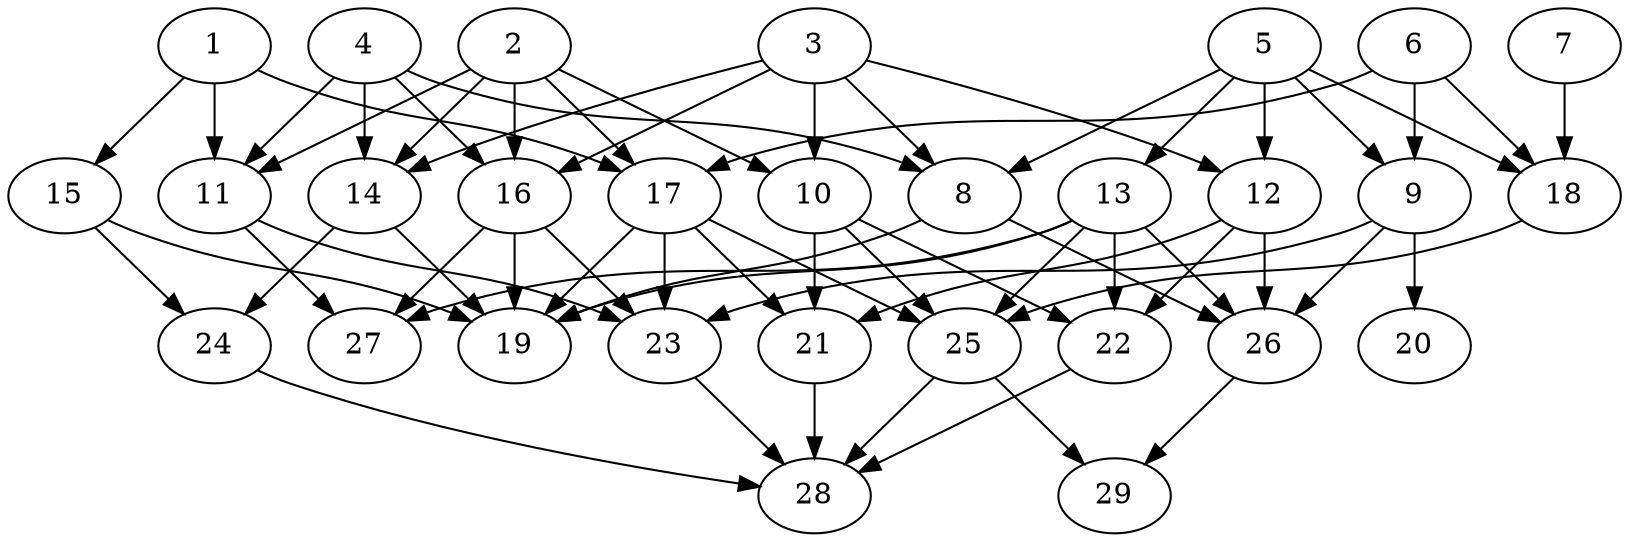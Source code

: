 // DAG (tier=2-normal, mode=compute, n=29, ccr=0.369, fat=0.681, density=0.528, regular=0.519, jump=0.136, mindata=524288, maxdata=8388608)
// DAG automatically generated by daggen at Sun Aug 24 16:33:33 2025
// /home/ermia/Project/Environments/daggen/bin/daggen --dot --ccr 0.369 --fat 0.681 --regular 0.519 --density 0.528 --jump 0.136 --mindata 524288 --maxdata 8388608 -n 29 
digraph G {
  1 [size="87397182648677808", alpha="0.06", expect_size="43698591324338904"]
  1 -> 11 [size ="49533891379200"]
  1 -> 15 [size ="49533891379200"]
  1 -> 17 [size ="49533891379200"]
  2 [size="2306207077862556", alpha="0.06", expect_size="1153103538931278"]
  2 -> 10 [size ="101064615395328"]
  2 -> 11 [size ="101064615395328"]
  2 -> 14 [size ="101064615395328"]
  2 -> 16 [size ="101064615395328"]
  2 -> 17 [size ="101064615395328"]
  3 [size="3954452227125775", alpha="0.14", expect_size="1977226113562887"]
  3 -> 8 [size ="112493280100352"]
  3 -> 10 [size ="112493280100352"]
  3 -> 12 [size ="112493280100352"]
  3 -> 14 [size ="112493280100352"]
  3 -> 16 [size ="112493280100352"]
  4 [size="260511621500394012672", alpha="0.19", expect_size="130255810750197006336"]
  4 -> 8 [size ="326318268874752"]
  4 -> 11 [size ="326318268874752"]
  4 -> 14 [size ="326318268874752"]
  4 -> 16 [size ="326318268874752"]
  5 [size="22806063595862580", alpha="0.18", expect_size="11403031797931290"]
  5 -> 8 [size ="405190737920000"]
  5 -> 9 [size ="405190737920000"]
  5 -> 12 [size ="405190737920000"]
  5 -> 13 [size ="405190737920000"]
  5 -> 18 [size ="405190737920000"]
  6 [size="5005076277913985", alpha="0.09", expect_size="2502538138956992"]
  6 -> 9 [size ="170322598821888"]
  6 -> 17 [size ="170322598821888"]
  6 -> 18 [size ="170322598821888"]
  7 [size="18482468481879200", alpha="0.09", expect_size="9241234240939600"]
  7 -> 18 [size ="21636199743488"]
  8 [size="561799901959881228288", alpha="0.05", expect_size="280899950979940614144"]
  8 -> 19 [size ="544683759501312"]
  8 -> 26 [size ="544683759501312"]
  9 [size="13728750559734428", alpha="0.01", expect_size="6864375279867214"]
  9 -> 20 [size ="268544205914112"]
  9 -> 23 [size ="268544205914112"]
  9 -> 26 [size ="268544205914112"]
  10 [size="505636784542056448", alpha="0.09", expect_size="252818392271028224"]
  10 -> 21 [size ="5077490204672"]
  10 -> 22 [size ="5077490204672"]
  10 -> 25 [size ="5077490204672"]
  11 [size="139252816146034544", alpha="0.06", expect_size="69626408073017272"]
  11 -> 23 [size ="183416712593408"]
  11 -> 27 [size ="183416712593408"]
  12 [size="2398815735382048", alpha="0.07", expect_size="1199407867691024"]
  12 -> 21 [size ="157786100989952"]
  12 -> 22 [size ="157786100989952"]
  12 -> 26 [size ="157786100989952"]
  13 [size="822482737146612992", alpha="0.10", expect_size="411241368573306496"]
  13 -> 19 [size ="553234074697728"]
  13 -> 22 [size ="553234074697728"]
  13 -> 25 [size ="553234074697728"]
  13 -> 26 [size ="553234074697728"]
  13 -> 27 [size ="553234074697728"]
  14 [size="569489617222509120", alpha="0.19", expect_size="284744808611254560"]
  14 -> 19 [size ="385838420590592"]
  14 -> 24 [size ="385838420590592"]
  15 [size="189274251851760402432", alpha="0.13", expect_size="94637125925880201216"]
  15 -> 19 [size ="263724824788992"]
  15 -> 24 [size ="263724824788992"]
  16 [size="231963304317275168", alpha="0.03", expect_size="115981652158637584"]
  16 -> 19 [size ="155033228279808"]
  16 -> 23 [size ="155033228279808"]
  16 -> 27 [size ="155033228279808"]
  17 [size="13013162574743601152", alpha="0.05", expect_size="6506581287371800576"]
  17 -> 19 [size ="44260049027072"]
  17 -> 21 [size ="44260049027072"]
  17 -> 23 [size ="44260049027072"]
  17 -> 25 [size ="44260049027072"]
  18 [size="5882861582790240", alpha="0.01", expect_size="2941430791395120"]
  18 -> 25 [size ="151091714981888"]
  19 [size="764811043048821760", alpha="0.04", expect_size="382405521524410880"]
  20 [size="569574357836234752000", alpha="0.20", expect_size="284787178918117376000"]
  21 [size="28670949853736616", alpha="0.16", expect_size="14335474926868308"]
  21 -> 28 [size ="537005138116608"]
  22 [size="69021250706184280", alpha="0.18", expect_size="34510625353092140"]
  22 -> 28 [size ="48843248893952"]
  23 [size="363808297557403584", alpha="0.07", expect_size="181904148778701792"]
  23 -> 28 [size ="436800321486848"]
  24 [size="8127898238807722", alpha="0.18", expect_size="4063949119403861"]
  24 -> 28 [size ="250902938124288"]
  25 [size="392315765673192062976", alpha="0.07", expect_size="196157882836596031488"]
  25 -> 28 [size ="428726663774208"]
  25 -> 29 [size ="428726663774208"]
  26 [size="160262727304157856", alpha="0.00", expect_size="80131363652078928"]
  26 -> 29 [size ="66662262898688"]
  27 [size="641420679842065280", alpha="0.14", expect_size="320710339921032640"]
  28 [size="13373348581335891968", alpha="0.04", expect_size="6686674290667945984"]
  29 [size="136729687717035638784", alpha="0.17", expect_size="68364843858517819392"]
}